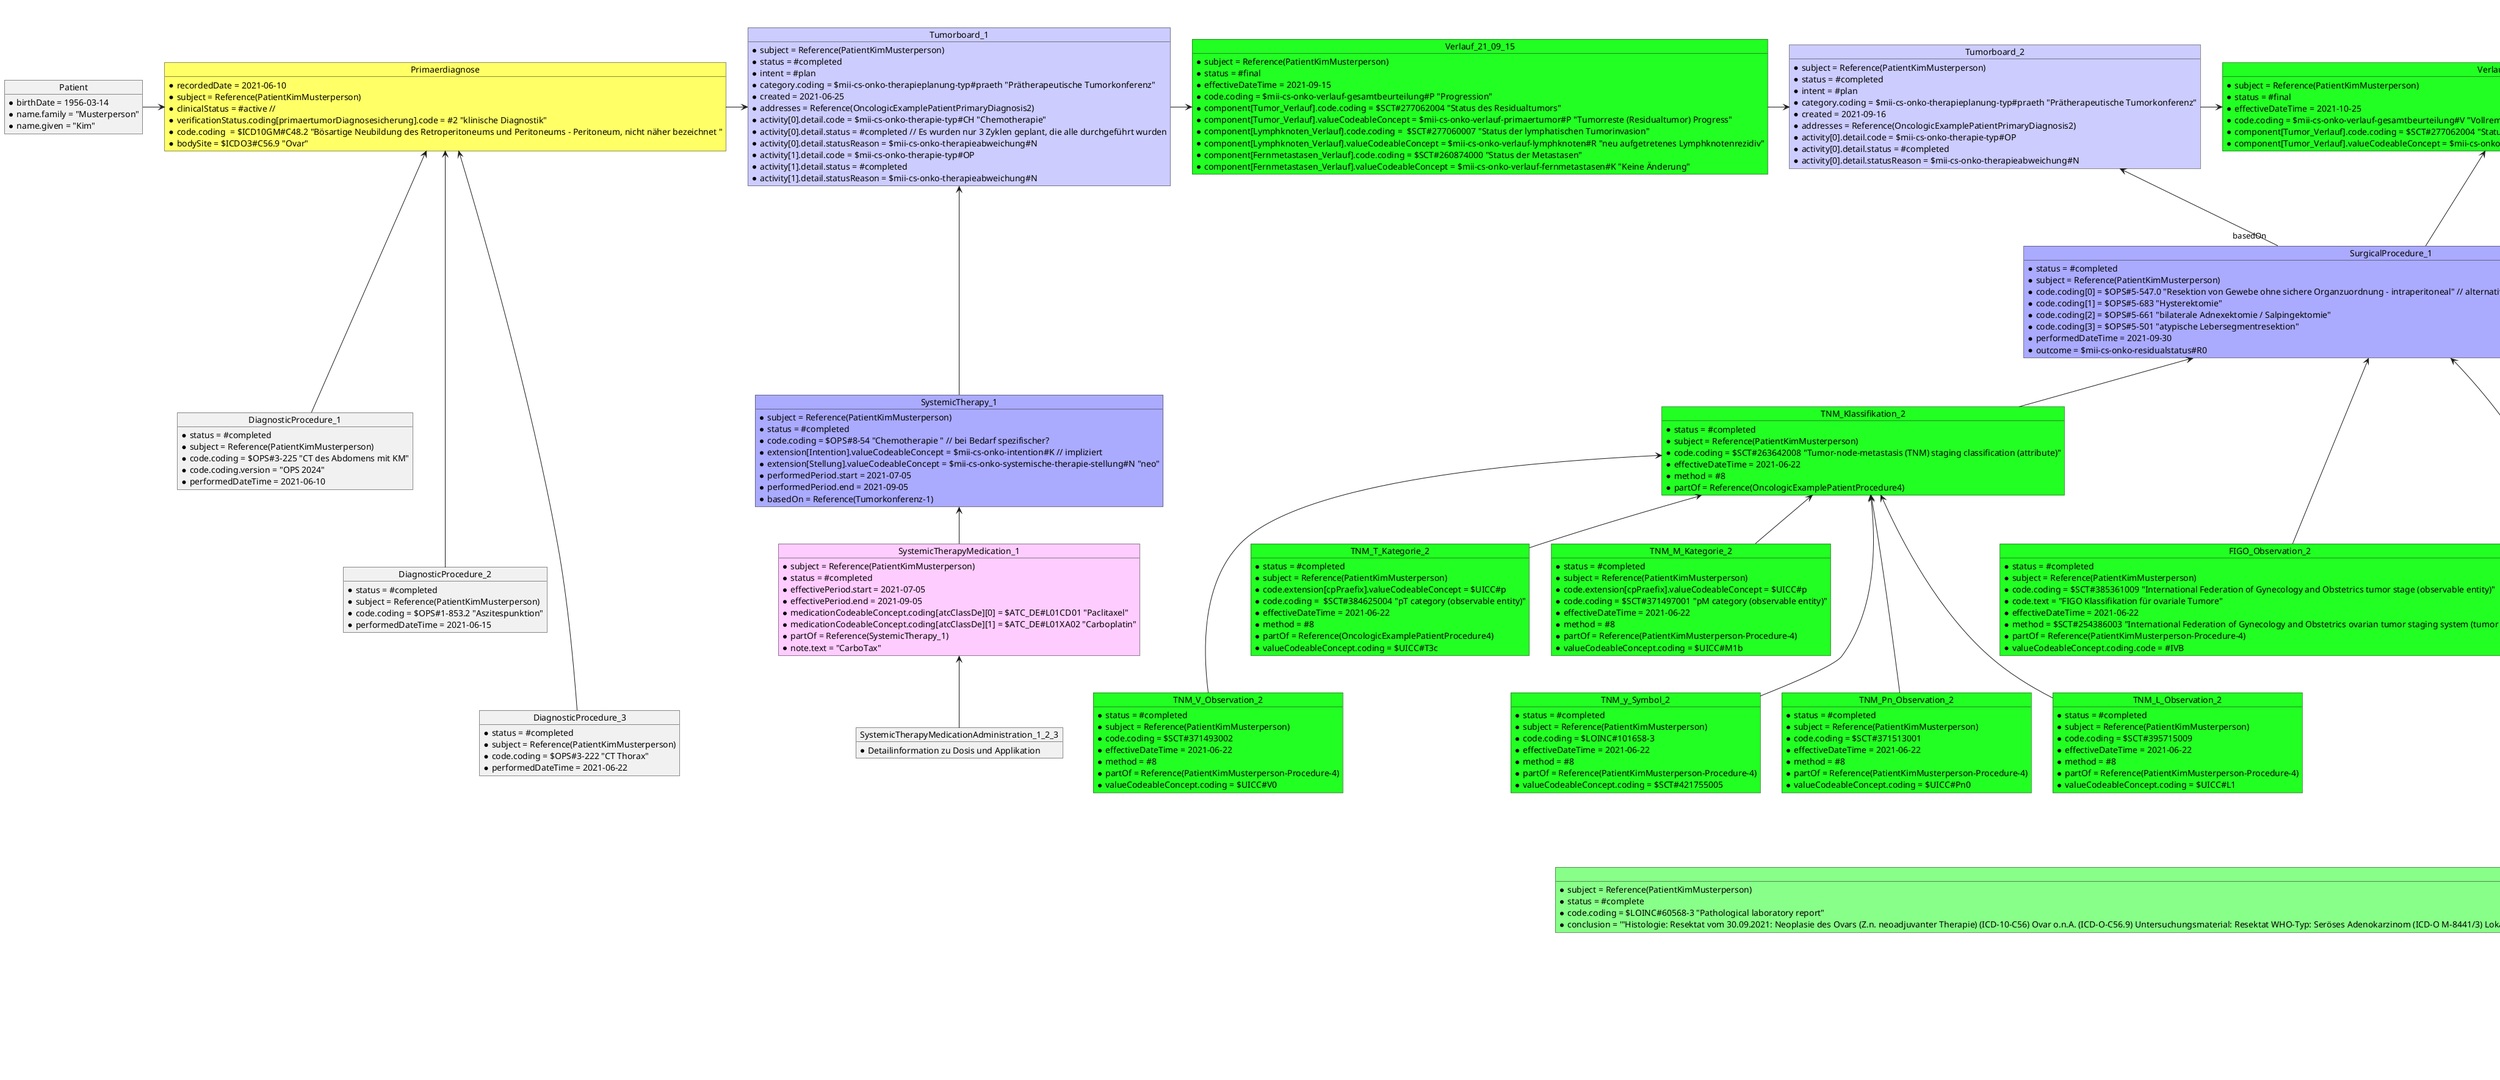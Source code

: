 @startuml MII KDS Erweiterungsmodul Onkologie
object Patient {
* birthDate = 1956-03-14
* name.family = "Musterperson"
* name.given = "Kim"
}

object Primaerdiagnose #FFFF66 {
* recordedDate = 2021-06-10
* subject = Reference(PatientKimMusterperson)
* clinicalStatus = #active //
* verificationStatus.coding[primaertumorDiagnosesicherung].code = #2 "klinische Diagnostik" 
* code.coding  = $ICD10GM#C48.2 "Bösartige Neubildung des Retroperitoneums und Peritoneums - Peritoneum, nicht näher bezeichnet "
* bodySite = $ICDO3#C56.9 "Ovar"
}
Patient -right-> Primaerdiagnose

object DiagnosticProcedure_1 {
* status = #completed
* subject = Reference(PatientKimMusterperson)
* code.coding = $OPS#3-225 "CT des Abdomens mit KM"
* code.coding.version = "OPS 2024"
* performedDateTime = 2021-06-10
}

object DiagnosticProcedure_2 {
* status = #completed
* subject = Reference(PatientKimMusterperson)
* code.coding = $OPS#1-853.2 "Aszitespunktion"
* performedDateTime = 2021-06-15
}

object DiagnosticProcedure_3 {
* status = #completed
* subject = Reference(PatientKimMusterperson)
* code.coding = $OPS#3-222 "CT Thorax"
* performedDateTime = 2021-06-22
}



DiagnosticProcedure_1 -up--> Primaerdiagnose
DiagnosticProcedure_2 -up---> Primaerdiagnose
DiagnosticProcedure_3 -up----> Primaerdiagnose


object Tumorboard_1 #CCCCFF {
* subject = Reference(PatientKimMusterperson)
* status = #completed
* intent = #plan
* category.coding = $mii-cs-onko-therapieplanung-typ#praeth "Prätherapeutische Tumorkonferenz" 
* created = 2021-06-25
* addresses = Reference(OncologicExamplePatientPrimaryDiagnosis2)
* activity[0].detail.code = $mii-cs-onko-therapie-typ#CH "Chemotherapie"
* activity[0].detail.status = #completed // Es wurden nur 3 Zyklen geplant, die alle durchgeführt wurden
* activity[0].detail.statusReason = $mii-cs-onko-therapieabweichung#N
* activity[1].detail.code = $mii-cs-onko-therapie-typ#OP
* activity[1].detail.status = #completed
* activity[1].detail.statusReason = $mii-cs-onko-therapieabweichung#N
}
object SystemicTherapy_1 #AAAAFF {
* subject = Reference(PatientKimMusterperson)
* status = #completed
* code.coding = $OPS#8-54 "Chemotherapie " // bei Bedarf spezifischer? 
* extension[Intention].valueCodeableConcept = $mii-cs-onko-intention#K // impliziert 
* extension[Stellung].valueCodeableConcept = $mii-cs-onko-systemische-therapie-stellung#N "neo"
* performedPeriod.start = 2021-07-05
* performedPeriod.end = 2021-09-05
* basedOn = Reference(Tumorkonferenz-1)
}

object SystemicTherapyMedication_1 #FFCCFF {
* subject = Reference(PatientKimMusterperson)
* status = #completed
* effectivePeriod.start = 2021-07-05  
* effectivePeriod.end = 2021-09-05
* medicationCodeableConcept.coding[atcClassDe][0] = $ATC_DE#L01CD01 "Paclitaxel"
* medicationCodeableConcept.coding[atcClassDe][1] = $ATC_DE#L01XA02 "Carboplatin"
* partOf = Reference(SystemicTherapy_1)
* note.text = "CarboTax"
}

Primaerdiagnose -right-> Tumorboard_1
SystemicTherapy_1 -up--> Tumorboard_1
SystemicTherapyMedication_1 -up->SystemicTherapy_1 



object SystemicTherapyMedicationAdministration_1_2_3 {
* Detailinformation zu Dosis und Applikation
}
SystemicTherapyMedicationAdministration_1_2_3 -up-> SystemicTherapyMedication_1


object Verlauf_21_09_15 #22FF22 {
* subject = Reference(PatientKimMusterperson)
* status = #final
* effectiveDateTime = 2021-09-15
* code.coding = $mii-cs-onko-verlauf-gesamtbeurteilung#P "Progression"
* component[Tumor_Verlauf].code.coding = $SCT#277062004 "Status des Residualtumors"
* component[Tumor_Verlauf].valueCodeableConcept = $mii-cs-onko-verlauf-primaertumor#P "Tumorreste (Residualtumor) Progress"
* component[Lymphknoten_Verlauf].code.coding =  $SCT#277060007 "Status der lymphatischen Tumorinvasion"
* component[Lymphknoten_Verlauf].valueCodeableConcept = $mii-cs-onko-verlauf-lymphknoten#R "neu aufgetretenes Lymphknotenrezidiv" 
* component[Fernmetastasen_Verlauf].code.coding = $SCT#260874000 "Status der Metastasen"
* component[Fernmetastasen_Verlauf].valueCodeableConcept = $mii-cs-onko-verlauf-fernmetastasen#K "Keine Änderung"
}
Tumorboard_1 -right-> Verlauf_21_09_15 

object Tumorboard_2 #CCCCFF {
* subject = Reference(PatientKimMusterperson)
* status = #completed
* intent = #plan
* category.coding = $mii-cs-onko-therapieplanung-typ#praeth "Prätherapeutische Tumorkonferenz" 
* created = 2021-09-16
* addresses = Reference(OncologicExamplePatientPrimaryDiagnosis2)
* activity[0].detail.code = $mii-cs-onko-therapie-typ#OP
* activity[0].detail.status = #completed
* activity[0].detail.statusReason = $mii-cs-onko-therapieabweichung#N
}
Verlauf_21_09_15  -right-> Tumorboard_2

object SurgicalProcedure_1 #AAAAFF {
* status = #completed
* subject = Reference(PatientKimMusterperson)
* code.coding[0] = $OPS#5-547.0 "Resektion von Gewebe ohne sichere Organzuordnung - intraperitoneal" // alternativ 5-590.8 Resektion von Gewebe ohne sichere Organzuordnung
* code.coding[1] = $OPS#5-683 "Hysterektomie"
* code.coding[2] = $OPS#5-661 "bilaterale Adnexektomie / Salpingektomie"
* code.coding[3] = $OPS#5-501 "atypische Lebersegmentresektion"
* performedDateTime = 2021-09-30
* outcome = $mii-cs-onko-residualstatus#R0
}
 Tumorboard_2 <-right-- "basedOn" SurgicalProcedure_1 

object TNM_Klassifikation_2 #22FF22 {
* status = #completed
* subject = Reference(PatientKimMusterperson)
* code.coding = $SCT#263642008 "Tumor-node-metastasis (TNM) staging classification (attribute)"
* effectiveDateTime = 2021-06-22
* method = #8
* partOf = Reference(OncologicExamplePatientProcedure4)
}
object TNM_T_Kategorie_2 #22FF22 {
* status = #completed
* subject = Reference(PatientKimMusterperson)
* code.extension[cpPraefix].valueCodeableConcept = $UICC#p
* code.coding =  $SCT#384625004 "pT category (observable entity)"
* effectiveDateTime = 2021-06-22
* method = #8
* partOf = Reference(OncologicExamplePatientProcedure4)
* valueCodeableConcept.coding = $UICC#T3c
}
object TNM_M_Kategorie_2 #22FF22 {
* status = #completed
* subject = Reference(PatientKimMusterperson)
* code.extension[cpPraefix].valueCodeableConcept = $UICC#p
* code.coding = $SCT#371497001 "pM category (observable entity)"
* effectiveDateTime = 2021-06-22
* method = #8
* partOf = Reference(PatientKimMusterperson-Procedure-4)
* valueCodeableConcept.coding = $UICC#M1b
}

object TNM_y_Symbol_2 #22FF22 {
* status = #completed
* subject = Reference(PatientKimMusterperson)
* code.coding = $LOINC#101658-3
* effectiveDateTime = 2021-06-22
* method = #8
* partOf = Reference(PatientKimMusterperson-Procedure-4)
* valueCodeableConcept.coding = $SCT#421755005
}
object TNM_Pn_Observation_2 #22FF22 {
* status = #completed
* subject = Reference(PatientKimMusterperson)
* code.coding = $SCT#371513001
* effectiveDateTime = 2021-06-22
* method = #8
* partOf = Reference(PatientKimMusterperson-Procedure-4)
* valueCodeableConcept.coding = $UICC#Pn0
}

object TNM_L_Observation_2 #22FF22 {
* status = #completed
* subject = Reference(PatientKimMusterperson)
* code.coding = $SCT#395715009
* effectiveDateTime = 2021-06-22
* method = #8
* partOf = Reference(PatientKimMusterperson-Procedure-4)
* valueCodeableConcept.coding = $UICC#L1
}
object TNM_V_Observation_2 #22FF22 {
* status = #completed
* subject = Reference(PatientKimMusterperson)
* code.coding = $SCT#371493002
* effectiveDateTime = 2021-06-22
* method = #8
* partOf = Reference(PatientKimMusterperson-Procedure-4)
* valueCodeableConcept.coding = $UICC#V0
}

TNM_Klassifikation_2 -up-> SurgicalProcedure_1
TNM_T_Kategorie_2 -up-> TNM_Klassifikation_2
TNM_M_Kategorie_2 -up-> TNM_Klassifikation_2
TNM_y_Symbol_2 -up--> TNM_Klassifikation_2
TNM_Pn_Observation_2 -up--> TNM_Klassifikation_2
TNM_L_Observation_2 -up--> TNM_Klassifikation_2
TNM_V_Observation_2 -up--> TNM_Klassifikation_2 

object FIGO_Observation_2 #22FF22 {
* status = #completed
* subject = Reference(PatientKimMusterperson)
* code.coding = $SCT#385361009 "International Federation of Gynecology and Obstetrics tumor stage (observable entity)"
* code.text = "FIGO Klassifikation für ovariale Tumore"
* effectiveDateTime = 2021-06-22
* method = $SCT#254386003 "International Federation of Gynecology and Obstetrics ovarian tumor staging system (tumor staging)"
* partOf = Reference(PatientKimMusterperson-Procedure-4)
* valueCodeableConcept.coding.code = #IVB
}
FIGO_Observation_2 -up-->  SurgicalProcedure_1

object Tumorboard_3 #CCCCFF {
* subject = Reference(PatientKimMusterperson)
* status = #completed
* intent = #plan
* category.coding = $mii-cs-onko-therapieplanung-typ#postop "Posttherapeutische Tumorkonferenz" 
* created = 2021-10-25
* replaces = Reference(PatientKimMusterperson-Tumorkonferenz-2)
* addresses = Reference(PatientKimMusterperson-PrimaryDiagnosis-2)
* activity[0].detail.code = $mii-cs-onko-therapie-typ#CH
* activity[0].detail.status = #completed // unklar, weil genaue Zyklenanzahl nicht beschrieben ist
* activity[0].detail.statusReason = $mii-cs-onko-therapieabweichung#N
} 
object Pathobericht_1 #88FF88{
* subject = Reference(PatientKimMusterperson)
* status = #complete
* code.coding = $LOINC#60568-3 "Pathological laboratory report"
* conclusion = '"Histologie: Resektat vom 30.09.2021: Neoplasie des Ovars (Z.n. neoadjuvanter Therapie) (ICD-10-C56) Ovar o.n.A. (ICD-O-C56.9) Untersuchungsmaterial: Resektat WHO-Typ: Seröses Adenokarzinom (ICD-O M-8441/3) Lokale Tumorausbreitung: Ovartumor links mit einer max. Größe von 2,2 cm und tumorinfiltrierter Kapsel mit Nachweis von Tumorzellen auf der Ovaroberfläche, Anteil vitaler Tumorzellen von ca. 80 %. UICC-Klassifikation (8. Auflage): ypT3c. pM1b (HEP) L1. V0. Pn0 FIGO: IVB"'
}

object Bioprobe_1 #44FFFF {
* subject = Reference(PatientKimMusterperson)
* identifier.value = "12345678"
* collection.collectedDateTime = 2021-09-30 
}
Bioprobe_1 -up->SurgicalProcedure_1
Pathobericht_1 -----up->SurgicalProcedure_1

object Verlauf_21_10_25 #22FF22 {
    * subject = Reference(PatientKimMusterperson)
* status = #final
* effectiveDateTime = 2021-10-25
* code.coding = $mii-cs-onko-verlauf-gesamtbeurteilung#V "Vollremission" // 26 Tage postop, aber sehr unsicher weil Neoadjuvanter progress
* component[Tumor_Verlauf].code.coding = $SCT#277062004 "Status des Residualtumors"
* component[Tumor_Verlauf].valueCodeableConcept = $mii-cs-onko-verlauf-primaertumor#K "kein Tumor nachweisbar"
}
Tumorboard_2 -right-> Verlauf_21_10_25

Verlauf_21_10_25-right->Tumorboard_3 
Verlauf_21_10_25 <-- SurgicalProcedure_1


object SystemicTherapy_2  #AAAAFF {
* subject = Reference(PatientKimMusterperson)
* status = #completed
* code.coding = $OPS#8-54 "Chemotherapie " // bei Bedarf spezifischer? 
* extension[Intention].valueCodeableConcept = $mii-cs-onko-intention#K // impliziert 
* extension[Stellung].valueCodeableConcept = $mii-cs-onko-systemische-therapie-stellung#A "adjuvant"
* performedPeriod.start = 2021-11-08
* performedPeriod.end = 2022-01-09
}
SystemicTherapy_2 -up-> Tumorboard_3

object SystemicTherapyMedication_2 #FFCCFF {
* subject = Reference(PatientKimMusterperson)
* status = #completed
* effectivePeriod.start = 2021-11-08  
* effectivePeriod.end = 2022-01-09
* medicationCodeableConcept.coding[atcClassDe][0] = $ATC_DE#L01BC05 "Gemcitabin"
* medicationCodeableConcept.coding[atcClassDe][1] = $ATC_DE#L01XA02 "Carboplatin"
* partOf = Reference(PatientKimMusterperson-SystemicTherapy-2)
* note.text = "Gem-Carbo"
}
SystemicTherapyMedication_2 -up-> SystemicTherapy_2


object Verlauf_22_01_22 #22FF22 {
* subject = Reference(PatientKimMusterperson)
* status = #final
* effectiveDateTime = 2022-01-22
* code.coding = $mii-cs-onko-verlauf-gesamtbeurteilung#V "Vollremission" 
* component[Tumor_Verlauf].code.coding = $SCT#277062004 "Status des Residualtumors"
* component[Tumor_Verlauf].valueCodeableConcept = $mii-cs-onko-verlauf-primaertumor#T "Tumorreste (Residualtumor)"
* component[Fernmetastasen_Verlauf].code.coding = $SCT#260874000 "Status der Metastasen"
* component[Fernmetastasen_Verlauf].valueCodeableConcept = $mii-cs-onko-verlauf-fernmetastasen#K "Keine Fernmetastasen nachweisbar"
}
Tumorboard_3 -right->Verlauf_22_01_22


object GenetischeVariante_1 #22FF22 {
* status = #final
* subject = Reference(PatientKimMusterperson)
* note.text = "BRCAwt"
* interpretation = $mii-cs-onko-genetische-variante-auspraegung#W "Wildtyp"
}
GenetischeVariante_1 -up--> Tumorboard_3

object Tumorboard_4 #CCCCFF {
* subject = Reference(PatientKimMusterperson)
* status = #active
* intent = #plan
* category.coding = $mii-cs-onko-therapieplanung-typ#postop "postoperativ Tumorkonferenz" 
* created = 2022-01-20
* replaces = Reference(PatientKimMusterperson-Tumorkonferenz-3)
* addresses = Reference(OncologicExamplePatientPrimaryDiagnosis2)
* activity[0].detail.code = $mii-cs-onko-therapie-typ#ZS
* activity[0].detail.status = #active 
* activity[0].detail.statusReason = $mii-cs-onko-therapieabweichung#U "unbekannt"
* description = "Erhaltungstherapie mit Niraparib bei BRCAwt"
}

Verlauf_22_01_22 -right->Tumorboard_4
object SystemicTherapy_3 #AAAAFF {
* subject = Reference(PatientKimMusterperson)
* status = #active
* code.coding = $OPS#8-54 "Chemotherapie " // bei Bedarf spezifischer? 
* extension[Intention].valueCodeableConcept = $mii-cs-onko-intention#K 
* extension[Stellung].valueCodeableConcept = $mii-cs-onko-systemische-therapie-stellung#A "adjuvant"
* performedPeriod.start = 2021-11-15
}

object SystemicTherapyMedication_3 #FFCCFF {
* subject = Reference(PatientKimMusterperson)
* status = #active
* effectivePeriod.start = 2022-01-25  
* medicationCodeableConcept.coding[atcClassDe][0] = $ATC_DE#L01XK02  "Niraparib"
* partOf = Reference(PatientKimMusterperson-SystemicTherapy-3)
* note.text = "Niraparib"
}
SystemicTherapy_3 -up-> Tumorboard_4

SystemicTherapyMedication_3 -up-> SystemicTherapy_3


object Primaerdiagnose_final #FFFF66 {
* recordedDate = 2021-10-25 // geupdated auf Verlaufsdatum mit Diagnose
* subject = Reference(PatientKimMusterperson)
* clinicalStatus = #remission // 
* verificationStatus.coding[primaertumorDiagnosesicherung].code = #7.1 "histologische Untersuchung eines Primärtumors" // update von "klinische Diagnostik"
* code.coding[0]  = $ICD10GM#C56   // update von #C48.2 "Bösartige Neubildung des Retroperitoneums und Peritoneums - Peritoneum, nicht näher bezeichnet "
* code.coding[1]  = $ICDO3#M_8441_3 "Seröses Adenokarzinom" // in erster Diagnose noch nicht bestimmt
* bodySite = $ICDO3#C56.9 "Ovar o.n.A."
* staging[0].assessment = Reference(Verlauf_21_09_15)
* staging[1].assessment = Reference(TNM_Klassifikation_2)
* staging[2].assessment = Reference(FIGO_Observation_2)
* staging[3].assessment = Reference(Verlauf_21_10_25)
* staging[4].assessment = Reference(Verlauf_2_01_22)
* evidence[0].detail = Reference(DiagnosticProcedure_1)
* evidence[1].detail = Reference(DiagnosticProcedure_2)
* evidence[2].detail = Reference(DiagnosticProcedure_3) 
* evidence[3].detail = Reference(GenetischeVariante_1)
}

legend right 
|Color|Type|
|<#FFFF66>|Condition|
|<#CCCCFF>|CarePlan|
|<#AAAAFF>|Procedure|
|<#DDFFDD>|ServiceRequest|
|<#88FF88>|DiagnosticReport|
|<#22FF22>|Observation|
|<#FFCCFF>|Medication|
|<#FF9999>|AdverseEvent|
|<#44FFFF>|Specimen|
endlegend


@enduml